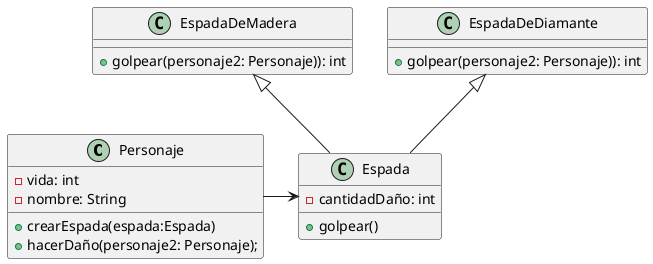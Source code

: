 @startuml
'https://plantuml.com/sequence-diagram
class Personaje{
    - vida: int
    - nombre: String
    + crearEspada(espada:Espada)
    + hacerDaño(personaje2: Personaje);
}

class Espada{
    - cantidadDaño: int
    + golpear()
}
class EspadaDeMadera{
    + golpear(personaje2: Personaje)): int
}
class EspadaDeDiamante{
    +golpear(personaje2: Personaje)): int
}

Personaje -> Espada
EspadaDeDiamante <|-- Espada
EspadaDeMadera <|-- Espada
@enduml